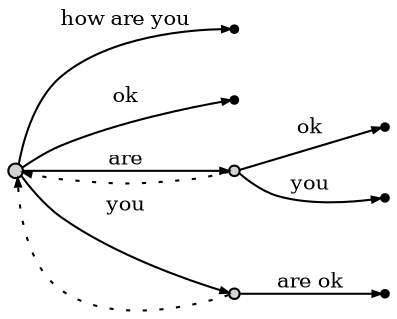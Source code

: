 digraph {
	rankdir = LR;
	edge [arrowsize=0.4,fontsize=10]
	node1 [label="",style=filled,fillcolor=lightgrey,shape=circle,width=.1,height=.1];
//------leaves------
	node7 [label="",shape=point]
	node3 [label="",shape=point]
	node2 [label="",shape=point]
	node8 [label="",shape=point]
	node5 [label="",shape=point]
//------internal nodes------
	node6 [label="",style=filled,fillcolor=lightgrey,shape=circle,width=.07,height=.07]
	node4 [label="",style=filled,fillcolor=lightgrey,shape=circle,width=.07,height=.07]
//------edges------
	node1 -> node6 [label="are",weight=3]
	node6 -> node7 [label="ok",weight=3]
	node6 -> node3 [label="you",weight=3]
	node1 -> node2 [label="how are you",weight=3]
	node1 -> node8 [label="ok",weight=3]
	node1 -> node4 [label="you",weight=3]
	node4 -> node5 [label="are ok",weight=3]
//------suffix links------
	node6 -> node1 [label="",weight=1,style=dotted]
	node4 -> node1 [label="",weight=1,style=dotted]
}
